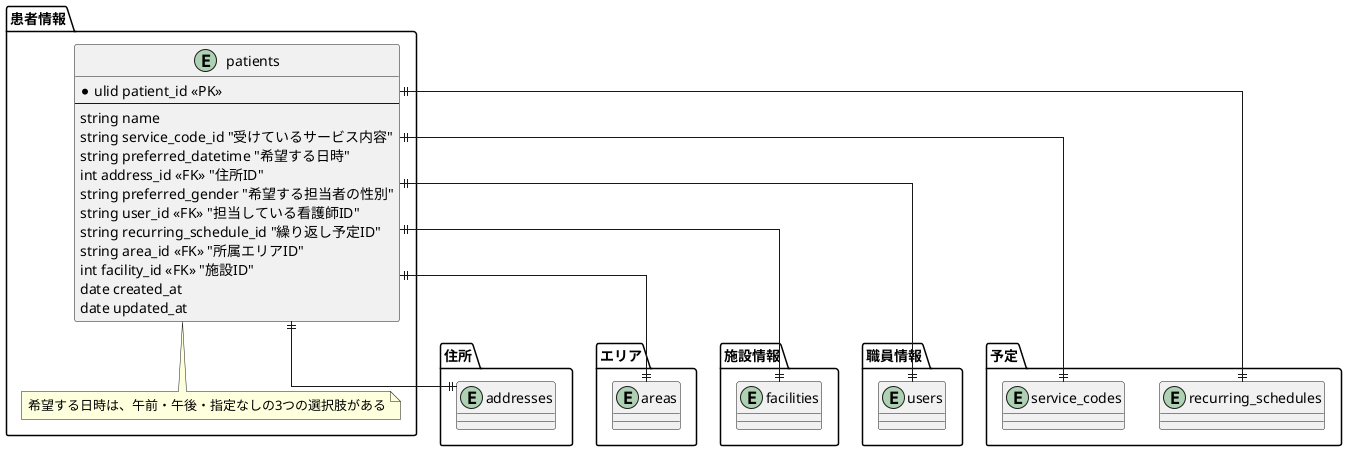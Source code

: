 @startuml entity-relationship-diagram
skinparam linetype ortho

package 患者情報 {
  entity patients {
    * ulid patient_id <<PK>>
    --
    string name
    string service_code_id "受けているサービス内容"
    string preferred_datetime "希望する日時"
    int address_id <<FK>> "住所ID"
    string preferred_gender "希望する担当者の性別"
    string user_id <<FK>> "担当している看護師ID"
    string recurring_schedule_id "繰り返し予定ID"
    string area_id <<FK>> "所属エリアID"
    int facility_id <<FK>> "施設ID"
    date created_at
    date updated_at
  }
  note bottom of patients
  希望する日時は、午前・午後・指定なしの3つの選択肢がある
  end note
}

package 住所 {
  entity addresses
}

package エリア {
  entity areas
}

package 施設情報 {
  entity facilities
}

package 職員情報 {
  entity users
}

package 予定 {
  entity recurring_schedules
  entity service_codes
}

patients ||--|| facilities
patients ||--|| areas
patients ||--|| addresses
patients ||--|| service_codes
patients ||--|| users
patients ||--|| recurring_schedules
@enduml